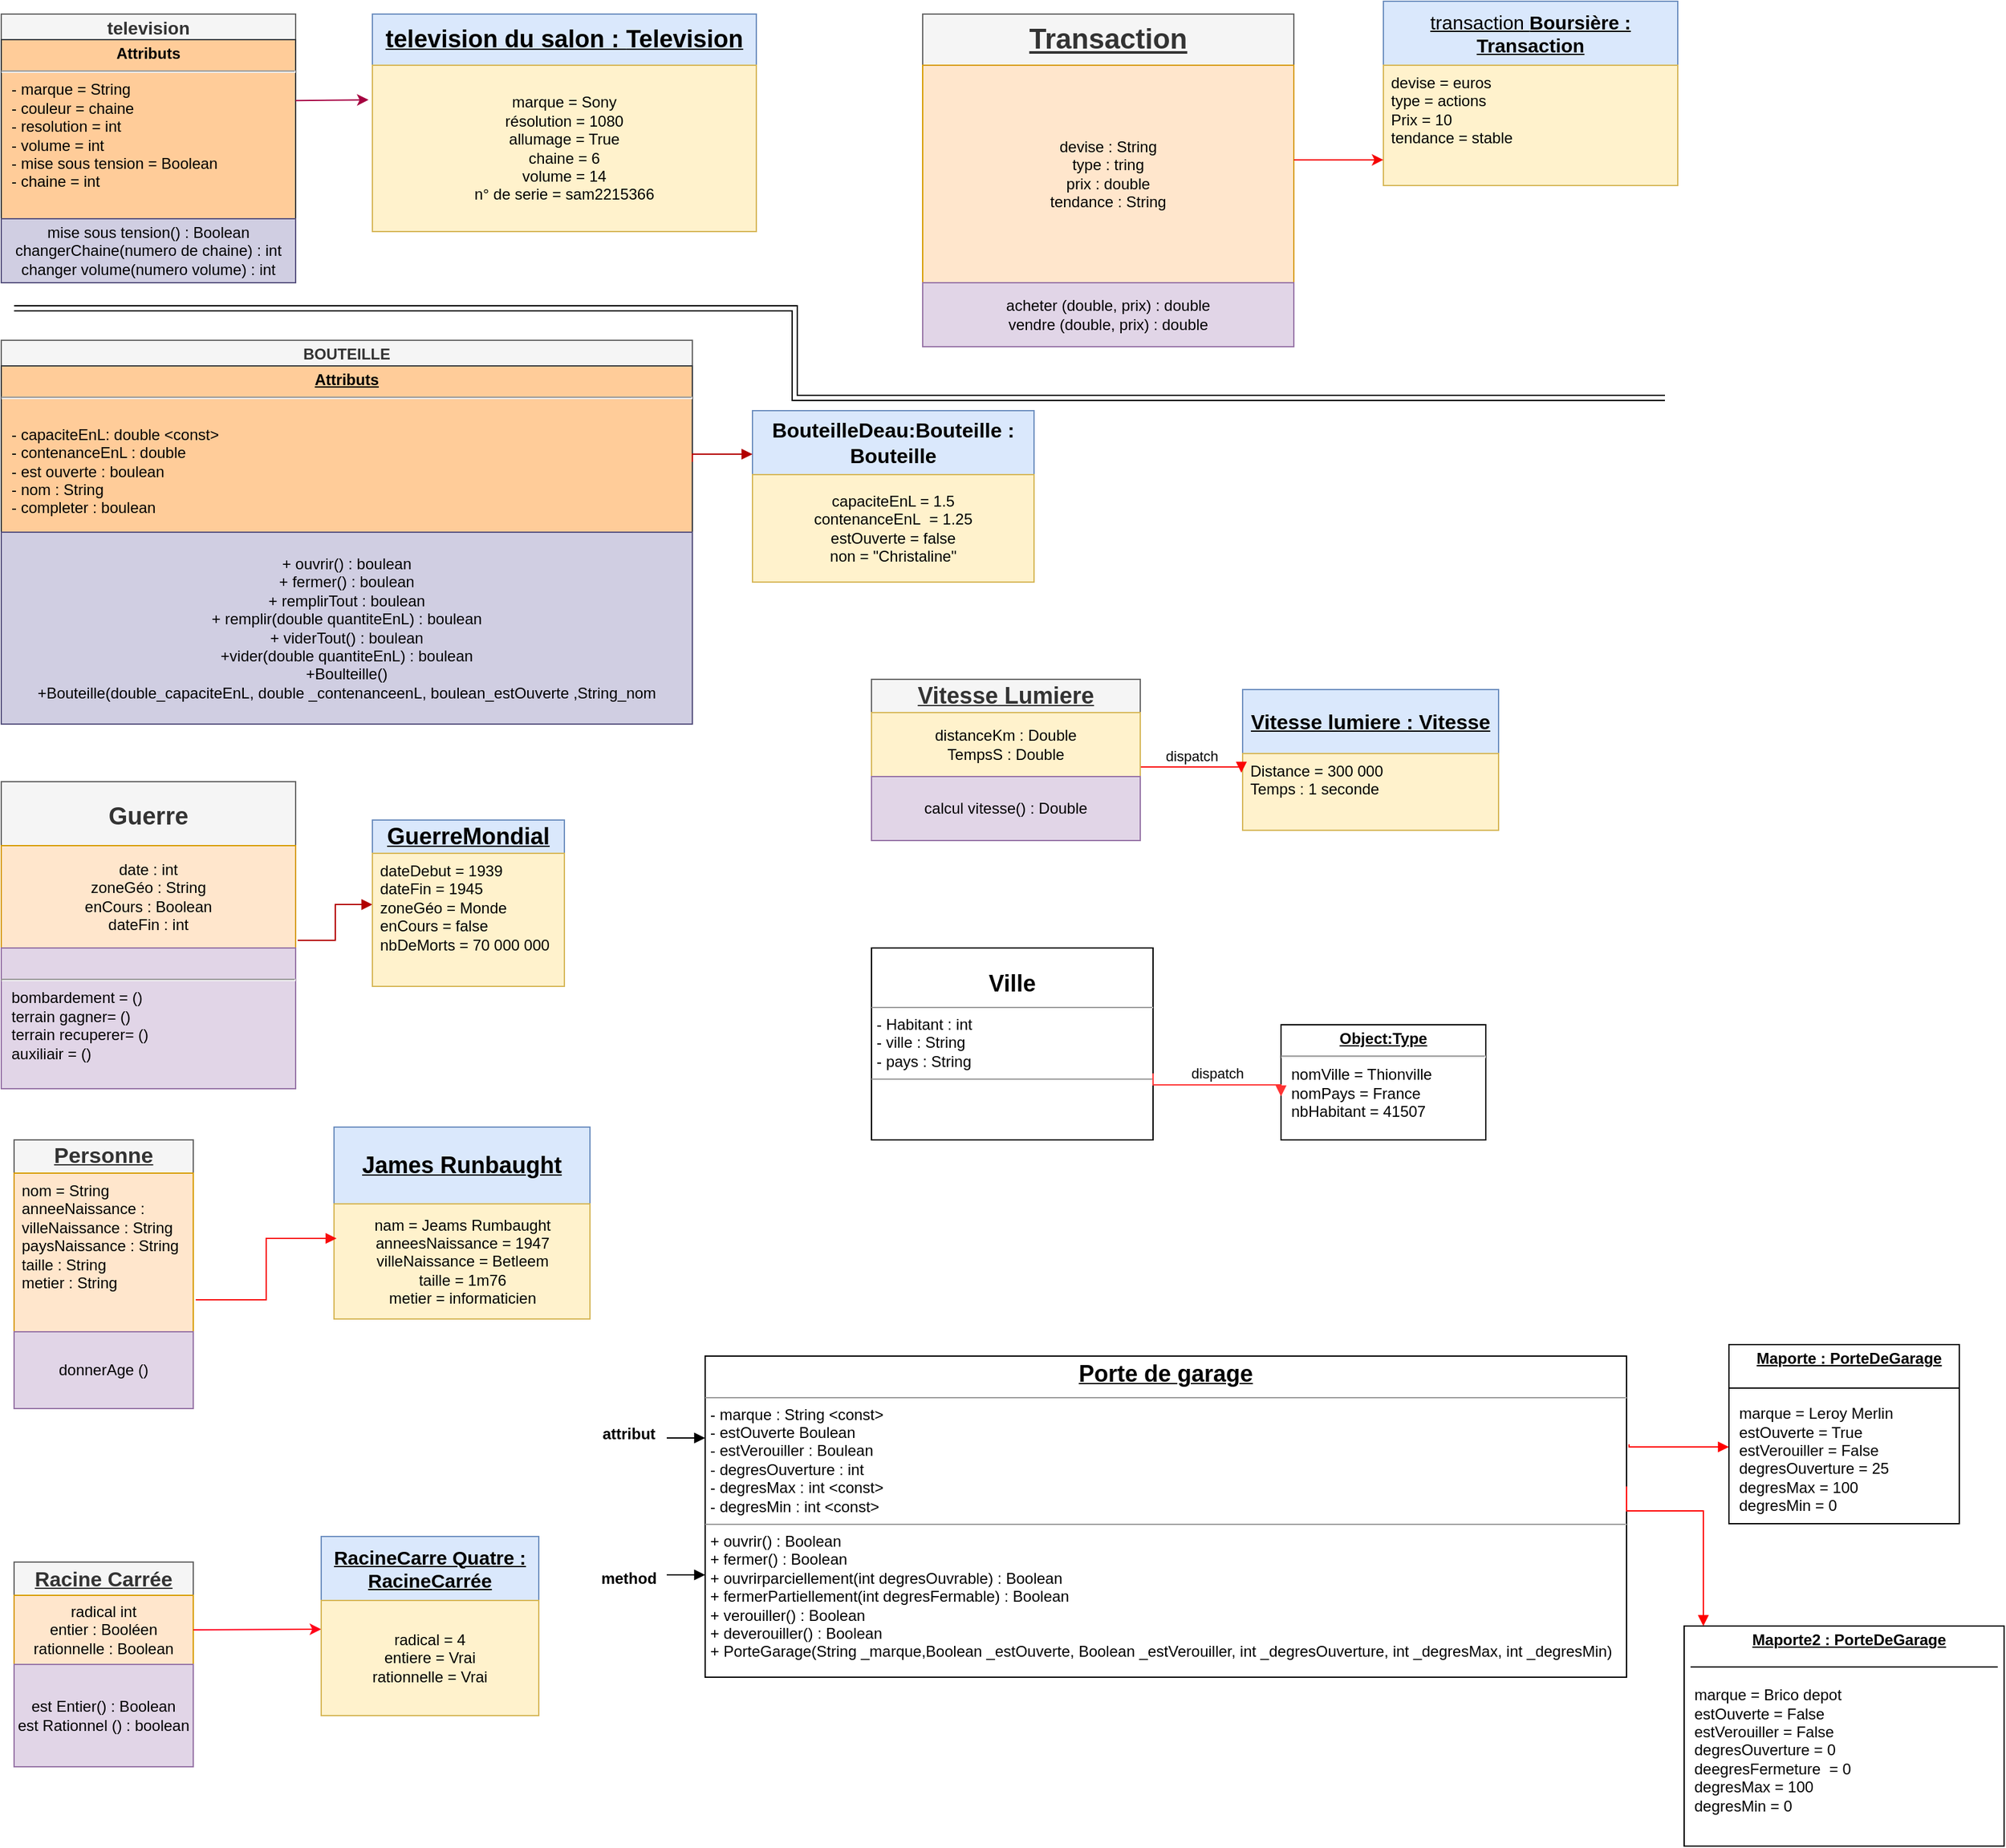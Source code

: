 <mxfile version="21.6.5" type="device">
  <diagram name="Page-1" id="oA725dngkJjNdPlK9sbK">
    <mxGraphModel dx="1674" dy="844" grid="1" gridSize="10" guides="1" tooltips="1" connect="1" arrows="1" fold="1" page="1" pageScale="1" pageWidth="827" pageHeight="1169" math="0" shadow="0">
      <root>
        <mxCell id="0" />
        <mxCell id="1" parent="0" />
        <mxCell id="n1_xiN7AYn0LMnuwzj8X-18" value="television" style="swimlane;startSize=20;horizontal=1;containerType=tree;newEdgeStyle={&quot;edgeStyle&quot;:&quot;elbowEdgeStyle&quot;,&quot;startArrow&quot;:&quot;none&quot;,&quot;endArrow&quot;:&quot;none&quot;};fillColor=#f5f5f5;fontColor=#333333;strokeColor=#666666;fontSize=14;" parent="1" vertex="1">
          <mxGeometry x="20" y="120" width="230" height="210" as="geometry" />
        </mxCell>
        <mxCell id="n1_xiN7AYn0LMnuwzj8X-33" value="&lt;p style=&quot;margin: 4px 0px 0px; text-align: center;&quot;&gt;&lt;b style=&quot;&quot;&gt;Attributs&lt;/b&gt;&lt;/p&gt;&lt;hr&gt;&lt;p style=&quot;margin:0px;margin-left:8px;&quot;&gt;- marque = String&lt;br&gt;- couleur = chaine&lt;/p&gt;&lt;p style=&quot;margin:0px;margin-left:8px;&quot;&gt;- resolution = int&lt;/p&gt;&lt;p style=&quot;margin:0px;margin-left:8px;&quot;&gt;&lt;span style=&quot;background-color: initial;&quot;&gt;- volume = int&lt;/span&gt;&lt;/p&gt;&lt;p style=&quot;margin:0px;margin-left:8px;&quot;&gt;&lt;span style=&quot;background-color: initial;&quot;&gt;- mise sous tension = Boolean&lt;/span&gt;&lt;br&gt;&lt;/p&gt;&lt;p style=&quot;margin:0px;margin-left:8px;&quot;&gt;- chaine = int&lt;/p&gt;" style="verticalAlign=top;align=left;overflow=fill;fontSize=12;fontFamily=Helvetica;html=1;whiteSpace=wrap;fillColor=#ffcc99;strokeColor=#36393d;" parent="n1_xiN7AYn0LMnuwzj8X-18" vertex="1">
          <mxGeometry y="20" width="230" height="140" as="geometry" />
        </mxCell>
        <mxCell id="n1_xiN7AYn0LMnuwzj8X-89" value="mise sous tension() : Boolean&lt;br&gt;changerChaine(numero de chaine) : int&lt;br&gt;changer volume(numero volume) : int" style="rounded=0;whiteSpace=wrap;html=1;fillColor=#d0cee2;strokeColor=#56517e;" parent="n1_xiN7AYn0LMnuwzj8X-18" vertex="1">
          <mxGeometry y="160" width="230" height="50" as="geometry" />
        </mxCell>
        <mxCell id="n1_xiN7AYn0LMnuwzj8X-39" value="BOUTEILLE" style="swimlane;startSize=20;horizontal=1;containerType=tree;newEdgeStyle={&quot;edgeStyle&quot;:&quot;elbowEdgeStyle&quot;,&quot;startArrow&quot;:&quot;none&quot;,&quot;endArrow&quot;:&quot;none&quot;};fillColor=#f5f5f5;fontColor=#333333;strokeColor=#666666;fontStyle=1" parent="1" vertex="1">
          <mxGeometry x="20" y="375" width="540" height="300" as="geometry" />
        </mxCell>
        <mxCell id="n1_xiN7AYn0LMnuwzj8X-43" value="&lt;p style=&quot;margin:0px;margin-top:4px;text-align:center;text-decoration:underline;&quot;&gt;&lt;b&gt;Attributs&lt;/b&gt;&lt;/p&gt;&lt;hr&gt;&lt;p style=&quot;margin:0px;margin-left:8px;&quot;&gt;&lt;br&gt;- capaciteEnL: double &amp;lt;const&amp;gt;&lt;br&gt;&lt;/p&gt;&lt;p style=&quot;margin:0px;margin-left:8px;&quot;&gt;- contenanceEnL : double&lt;/p&gt;&lt;p style=&quot;margin:0px;margin-left:8px;&quot;&gt;- est ouverte : boulean&lt;/p&gt;&lt;p style=&quot;margin:0px;margin-left:8px;&quot;&gt;- nom : String&lt;/p&gt;&lt;p style=&quot;margin:0px;margin-left:8px;&quot;&gt;- completer : boulean&lt;/p&gt;&lt;p style=&quot;margin:0px;margin-left:8px;&quot;&gt;&lt;br&gt;&lt;/p&gt;" style="verticalAlign=top;align=left;overflow=fill;fontSize=12;fontFamily=Helvetica;html=1;whiteSpace=wrap;fillColor=#ffcc99;strokeColor=#36393d;" parent="n1_xiN7AYn0LMnuwzj8X-39" vertex="1">
          <mxGeometry y="20" width="540" height="140" as="geometry" />
        </mxCell>
        <mxCell id="n1_xiN7AYn0LMnuwzj8X-101" value="+ ouvrir() : boulean&lt;br&gt;+ fermer() : boulean&lt;br&gt;+ remplirTout : boulean&lt;br&gt;+ remplir(double quantiteEnL) : boulean&lt;br&gt;+ viderTout() : boulean&lt;br&gt;+vider(double quantiteEnL) : boulean&lt;br&gt;+Boulteille()&lt;br&gt;+Bouteille(double_capaciteEnL, double _contenanceenL, boulean_estOuverte ,String_nom" style="html=1;whiteSpace=wrap;fillColor=#d0cee2;strokeColor=#56517e;" parent="n1_xiN7AYn0LMnuwzj8X-39" vertex="1">
          <mxGeometry y="150" width="540" height="150" as="geometry" />
        </mxCell>
        <mxCell id="n1_xiN7AYn0LMnuwzj8X-81" value="" style="endArrow=classic;html=1;rounded=0;exitX=1;exitY=0.34;exitDx=0;exitDy=0;fillColor=#d80073;strokeColor=#A50040;entryX=-0.01;entryY=0.208;entryDx=0;entryDy=0;entryPerimeter=0;exitPerimeter=0;" parent="1" source="n1_xiN7AYn0LMnuwzj8X-33" target="n1_xiN7AYn0LMnuwzj8X-83" edge="1">
          <mxGeometry width="50" height="50" relative="1" as="geometry">
            <mxPoint x="370" y="490" as="sourcePoint" />
            <mxPoint x="510" y="240" as="targetPoint" />
          </mxGeometry>
        </mxCell>
        <mxCell id="n1_xiN7AYn0LMnuwzj8X-82" value="&lt;u style=&quot;font-size: 19px;&quot;&gt;&lt;b&gt;television du salon : &lt;font style=&quot;font-size: 19px;&quot;&gt;Television&lt;/font&gt;&lt;/b&gt;&lt;/u&gt;" style="rounded=0;whiteSpace=wrap;html=1;fillColor=#dae8fc;strokeColor=#6c8ebf;" parent="1" vertex="1">
          <mxGeometry x="310" y="120" width="300" height="40" as="geometry" />
        </mxCell>
        <mxCell id="n1_xiN7AYn0LMnuwzj8X-83" value="marque = Sony&lt;br&gt;résolution = 1080&lt;br&gt;allumage = True&lt;br&gt;chaine = 6&lt;br&gt;volume = 14&lt;br&gt;n° de serie = sam2215366" style="rounded=0;whiteSpace=wrap;html=1;fillColor=#fff2cc;strokeColor=#d6b656;" parent="1" vertex="1">
          <mxGeometry x="310" y="160" width="300" height="130" as="geometry" />
        </mxCell>
        <mxCell id="n1_xiN7AYn0LMnuwzj8X-45" value="Guerre" style="swimlane;startSize=50;horizontal=1;containerType=tree;newEdgeStyle={&quot;edgeStyle&quot;:&quot;elbowEdgeStyle&quot;,&quot;startArrow&quot;:&quot;none&quot;,&quot;endArrow&quot;:&quot;none&quot;};fillColor=#f5f5f5;fontColor=#333333;strokeColor=#666666;fontSize=19;" parent="1" vertex="1">
          <mxGeometry x="20" y="720" width="230" height="210" as="geometry" />
        </mxCell>
        <mxCell id="n1_xiN7AYn0LMnuwzj8X-113" value="date : int&lt;br&gt;zoneGéo : String&lt;br&gt;enCours : Boolean&lt;br&gt;dateFin : int" style="html=1;whiteSpace=wrap;fillColor=#ffe6cc;strokeColor=#d79b00;" parent="n1_xiN7AYn0LMnuwzj8X-45" vertex="1">
          <mxGeometry y="50" width="230" height="80" as="geometry" />
        </mxCell>
        <mxCell id="n1_xiN7AYn0LMnuwzj8X-48" value="&lt;p style=&quot;margin:0px;margin-top:4px;text-align:center;text-decoration:underline;&quot;&gt;&lt;br&gt;&lt;/p&gt;&lt;hr&gt;&lt;p style=&quot;margin:0px;margin-left:8px;&quot;&gt;bombardement = ()&lt;br&gt;terrain gagner= ()&lt;br&gt;terrain recuperer= ()&lt;/p&gt;&lt;p style=&quot;margin:0px;margin-left:8px;&quot;&gt;auxiliair = ()&lt;/p&gt;" style="verticalAlign=top;align=left;overflow=fill;fontSize=12;fontFamily=Helvetica;html=1;whiteSpace=wrap;fillColor=#e1d5e7;strokeColor=#9673a6;" parent="n1_xiN7AYn0LMnuwzj8X-45" vertex="1">
          <mxGeometry y="130" width="230" height="110" as="geometry" />
        </mxCell>
        <mxCell id="n1_xiN7AYn0LMnuwzj8X-102" value="&lt;b&gt;&lt;font style=&quot;font-size: 16px;&quot;&gt;BouteilleDeau:Bouteille : Bouteille&lt;/font&gt;&lt;/b&gt;" style="swimlane;fontStyle=0;childLayout=stackLayout;horizontal=1;startSize=50;fillColor=#dae8fc;horizontalStack=0;resizeParent=1;resizeParentMax=0;resizeLast=0;collapsible=1;marginBottom=0;whiteSpace=wrap;html=1;strokeColor=#6c8ebf;" parent="1" vertex="1">
          <mxGeometry x="607" y="430" width="220" height="134" as="geometry" />
        </mxCell>
        <mxCell id="n1_xiN7AYn0LMnuwzj8X-132" value="capaciteEnL = 1.5&lt;br&gt;contenanceEnL&amp;nbsp; = 1.25&lt;br&gt;estOuverte = false&lt;br&gt;non = &quot;Christaline&quot;" style="html=1;whiteSpace=wrap;fillColor=#fff2cc;strokeColor=#d6b656;" parent="n1_xiN7AYn0LMnuwzj8X-102" vertex="1">
          <mxGeometry y="50" width="220" height="84" as="geometry" />
        </mxCell>
        <mxCell id="n1_xiN7AYn0LMnuwzj8X-106" value="" style="html=1;verticalAlign=bottom;endArrow=block;edgeStyle=elbowEdgeStyle;elbow=vertical;curved=0;rounded=0;fillColor=#e51400;strokeColor=#B20000;entryX=0;entryY=0.25;entryDx=0;entryDy=0;" parent="1" target="n1_xiN7AYn0LMnuwzj8X-102" edge="1">
          <mxGeometry width="80" relative="1" as="geometry">
            <mxPoint x="560" y="470" as="sourcePoint" />
            <mxPoint x="310" y="464.002" as="targetPoint" />
            <Array as="points">
              <mxPoint x="290" y="464" />
            </Array>
          </mxGeometry>
        </mxCell>
        <mxCell id="n1_xiN7AYn0LMnuwzj8X-114" value="" style="html=1;verticalAlign=bottom;endArrow=block;edgeStyle=elbowEdgeStyle;elbow=horizontal;curved=0;rounded=0;exitX=1.007;exitY=0.925;exitDx=0;exitDy=0;exitPerimeter=0;fillColor=#e51400;strokeColor=#B20000;entryX=0;entryY=0.385;entryDx=0;entryDy=0;entryPerimeter=0;" parent="1" source="n1_xiN7AYn0LMnuwzj8X-113" target="n1_xiN7AYn0LMnuwzj8X-117" edge="1">
          <mxGeometry width="80" relative="1" as="geometry">
            <mxPoint x="360" y="1110" as="sourcePoint" />
            <mxPoint x="420" y="1180" as="targetPoint" />
          </mxGeometry>
        </mxCell>
        <mxCell id="n1_xiN7AYn0LMnuwzj8X-116" value="&lt;b&gt;&lt;u&gt;&lt;font style=&quot;font-size: 18px;&quot;&gt;GuerreMondial&lt;/font&gt;&lt;/u&gt;&lt;/b&gt;" style="swimlane;fontStyle=0;childLayout=stackLayout;horizontal=1;startSize=26;fillColor=#dae8fc;horizontalStack=0;resizeParent=1;resizeParentMax=0;resizeLast=0;collapsible=1;marginBottom=0;whiteSpace=wrap;html=1;strokeColor=#6c8ebf;" parent="1" vertex="1">
          <mxGeometry x="310" y="750" width="150" height="130" as="geometry" />
        </mxCell>
        <mxCell id="n1_xiN7AYn0LMnuwzj8X-117" value="dateDebut = 1939&lt;br&gt;dateFin = 1945&lt;br&gt;zoneGéo = Monde&lt;br&gt;enCours = false&lt;br&gt;nbDeMorts = 70 000 000&lt;br&gt;&lt;br&gt;" style="text;strokeColor=#d6b656;fillColor=#fff2cc;align=left;verticalAlign=top;spacingLeft=4;spacingRight=4;overflow=hidden;rotatable=0;points=[[0,0.5],[1,0.5]];portConstraint=eastwest;whiteSpace=wrap;html=1;" parent="n1_xiN7AYn0LMnuwzj8X-116" vertex="1">
          <mxGeometry y="26" width="150" height="104" as="geometry" />
        </mxCell>
        <mxCell id="n1_xiN7AYn0LMnuwzj8X-120" value="&lt;u&gt;&lt;b&gt;&lt;font style=&quot;font-size: 17px;&quot;&gt;Personne&lt;/font&gt;&lt;/b&gt;&lt;/u&gt;" style="swimlane;fontStyle=0;childLayout=stackLayout;horizontal=1;startSize=26;fillColor=#f5f5f5;horizontalStack=0;resizeParent=1;resizeParentMax=0;resizeLast=0;collapsible=1;marginBottom=0;whiteSpace=wrap;html=1;strokeColor=#666666;fontColor=#333333;" parent="1" vertex="1">
          <mxGeometry x="30" y="1000" width="140" height="210" as="geometry" />
        </mxCell>
        <mxCell id="n1_xiN7AYn0LMnuwzj8X-121" value="nom = String&lt;br&gt;anneeNaissance : villeNaissance : String&lt;br&gt;paysNaissance : String&lt;br&gt;taille : String&lt;br&gt;metier : String" style="text;strokeColor=#d79b00;fillColor=#ffe6cc;align=left;verticalAlign=top;spacingLeft=4;spacingRight=4;overflow=hidden;rotatable=0;points=[[0,0.5],[1,0.5]];portConstraint=eastwest;whiteSpace=wrap;html=1;" parent="n1_xiN7AYn0LMnuwzj8X-120" vertex="1">
          <mxGeometry y="26" width="140" height="124" as="geometry" />
        </mxCell>
        <mxCell id="n1_xiN7AYn0LMnuwzj8X-125" value="donnerAge ()" style="html=1;whiteSpace=wrap;fillColor=#e1d5e7;strokeColor=#9673a6;" parent="n1_xiN7AYn0LMnuwzj8X-120" vertex="1">
          <mxGeometry y="150" width="140" height="60" as="geometry" />
        </mxCell>
        <mxCell id="n1_xiN7AYn0LMnuwzj8X-126" value="&lt;u&gt;&lt;b&gt;&lt;font style=&quot;font-size: 18px;&quot;&gt;James Runbaught&lt;/font&gt;&lt;/b&gt;&lt;/u&gt;" style="swimlane;fontStyle=0;childLayout=stackLayout;horizontal=1;startSize=60;fillColor=#dae8fc;horizontalStack=0;resizeParent=1;resizeParentMax=0;resizeLast=0;collapsible=1;marginBottom=0;whiteSpace=wrap;html=1;strokeColor=#6c8ebf;" parent="1" vertex="1">
          <mxGeometry x="280" y="990" width="200" height="150" as="geometry" />
        </mxCell>
        <mxCell id="n1_xiN7AYn0LMnuwzj8X-134" value="nam = Jeams Rumbaught&lt;br&gt;anneesNaissance = 1947&lt;br&gt;villeNaissance = Betleem&lt;br&gt;taille = 1m76&lt;br&gt;metier = informaticien" style="text;html=1;align=center;verticalAlign=middle;resizable=0;points=[];autosize=1;strokeColor=#d6b656;fillColor=#fff2cc;" parent="n1_xiN7AYn0LMnuwzj8X-126" vertex="1">
          <mxGeometry y="60" width="200" height="90" as="geometry" />
        </mxCell>
        <mxCell id="n1_xiN7AYn0LMnuwzj8X-131" value="" style="html=1;verticalAlign=bottom;endArrow=block;edgeStyle=elbowEdgeStyle;elbow=horizontal;curved=0;rounded=0;entryX=0.01;entryY=0.3;entryDx=0;entryDy=0;entryPerimeter=0;strokeColor=#f80d0d;exitX=1.014;exitY=0.798;exitDx=0;exitDy=0;exitPerimeter=0;" parent="1" source="n1_xiN7AYn0LMnuwzj8X-121" target="n1_xiN7AYn0LMnuwzj8X-134" edge="1">
          <mxGeometry width="80" relative="1" as="geometry">
            <mxPoint x="170" y="1030" as="sourcePoint" />
            <mxPoint x="497" y="955.02" as="targetPoint" />
          </mxGeometry>
        </mxCell>
        <mxCell id="TPz2-oVwaLlYZ2chKIc5-1" value="&lt;u&gt;&lt;b&gt;&lt;font style=&quot;font-size: 16px;&quot;&gt;Racine Carrée&lt;/font&gt;&lt;/b&gt;&lt;/u&gt;" style="swimlane;fontStyle=0;childLayout=stackLayout;horizontal=1;startSize=26;fillColor=#f5f5f5;horizontalStack=0;resizeParent=1;resizeParentMax=0;resizeLast=0;collapsible=1;marginBottom=0;whiteSpace=wrap;html=1;fontColor=#333333;strokeColor=#666666;" parent="1" vertex="1">
          <mxGeometry x="30" y="1330" width="140" height="80" as="geometry" />
        </mxCell>
        <mxCell id="TPz2-oVwaLlYZ2chKIc5-5" value="radical int&lt;br&gt;entier : Booléen&lt;br&gt;rationnelle : Boolean" style="html=1;whiteSpace=wrap;fillColor=#ffe6cc;strokeColor=#d79b00;" parent="TPz2-oVwaLlYZ2chKIc5-1" vertex="1">
          <mxGeometry y="26" width="140" height="54" as="geometry" />
        </mxCell>
        <mxCell id="TPz2-oVwaLlYZ2chKIc5-6" value="est Entier() : Boolean&lt;br&gt;est Rationnel () : boolean" style="html=1;whiteSpace=wrap;fillColor=#e1d5e7;strokeColor=#9673a6;" parent="1" vertex="1">
          <mxGeometry x="30" y="1410" width="140" height="80" as="geometry" />
        </mxCell>
        <mxCell id="TPz2-oVwaLlYZ2chKIc5-7" value="" style="endArrow=classic;html=1;rounded=0;exitX=1;exitY=0.5;exitDx=0;exitDy=0;strokeColor=#ff0019;entryX=0;entryY=0.25;entryDx=0;entryDy=0;" parent="1" source="TPz2-oVwaLlYZ2chKIc5-5" target="TPz2-oVwaLlYZ2chKIc5-9" edge="1">
          <mxGeometry width="50" height="50" relative="1" as="geometry">
            <mxPoint x="700" y="1050" as="sourcePoint" />
            <mxPoint x="280" y="1330" as="targetPoint" />
          </mxGeometry>
        </mxCell>
        <mxCell id="TPz2-oVwaLlYZ2chKIc5-8" value="&lt;u&gt;&lt;b&gt;&lt;font style=&quot;font-size: 15px;&quot;&gt;RacineCarre Quatre : RacineCarrée&lt;/font&gt;&lt;/b&gt;&lt;/u&gt;" style="html=1;whiteSpace=wrap;fillColor=#dae8fc;strokeColor=#6c8ebf;" parent="1" vertex="1">
          <mxGeometry x="270" y="1310" width="170" height="50" as="geometry" />
        </mxCell>
        <mxCell id="TPz2-oVwaLlYZ2chKIc5-9" value="radical = 4&lt;br&gt;entiere = Vrai&lt;br&gt;rationnelle = Vrai" style="html=1;whiteSpace=wrap;fillColor=#fff2cc;strokeColor=#d6b656;" parent="1" vertex="1">
          <mxGeometry x="270" y="1360" width="170" height="90" as="geometry" />
        </mxCell>
        <mxCell id="TPz2-oVwaLlYZ2chKIc5-11" value="&lt;font style=&quot;font-size: 22px;&quot;&gt;&lt;b&gt;&lt;u&gt;Transaction&lt;/u&gt;&lt;/b&gt;&lt;/font&gt;" style="html=1;whiteSpace=wrap;fillColor=#f5f5f5;fontColor=#333333;strokeColor=#666666;" parent="1" vertex="1">
          <mxGeometry x="740" y="120" width="290" height="40" as="geometry" />
        </mxCell>
        <mxCell id="TPz2-oVwaLlYZ2chKIc5-12" value="devise : String&lt;br&gt;type : tring&lt;br&gt;prix : double&lt;br&gt;tendance : String" style="html=1;whiteSpace=wrap;fillColor=#ffe6cc;strokeColor=#d79b00;" parent="1" vertex="1">
          <mxGeometry x="740" y="160" width="290" height="170" as="geometry" />
        </mxCell>
        <mxCell id="TPz2-oVwaLlYZ2chKIc5-13" value="acheter (double, prix) : double&lt;br&gt;vendre (double, prix) : double" style="html=1;whiteSpace=wrap;fillColor=#e1d5e7;strokeColor=#9673a6;" parent="1" vertex="1">
          <mxGeometry x="740" y="330" width="290" height="50" as="geometry" />
        </mxCell>
        <mxCell id="TPz2-oVwaLlYZ2chKIc5-14" value="&lt;font style=&quot;font-size: 15px;&quot;&gt;&lt;u&gt;transaction &lt;b&gt;Boursière : Transaction&lt;/b&gt;&lt;/u&gt;&lt;/font&gt;" style="swimlane;fontStyle=0;childLayout=stackLayout;horizontal=1;startSize=50;fillColor=#dae8fc;horizontalStack=0;resizeParent=1;resizeParentMax=0;resizeLast=0;collapsible=1;marginBottom=0;whiteSpace=wrap;html=1;strokeColor=#6c8ebf;" parent="1" vertex="1">
          <mxGeometry x="1100" y="110" width="230" height="144" as="geometry" />
        </mxCell>
        <mxCell id="TPz2-oVwaLlYZ2chKIc5-17" value="devise = euros&lt;br&gt;type = actions&lt;br&gt;Prix = 10&lt;br&gt;tendance = stable" style="text;strokeColor=#d6b656;fillColor=#fff2cc;align=left;verticalAlign=top;spacingLeft=4;spacingRight=4;overflow=hidden;rotatable=0;points=[[0,0.5],[1,0.5]];portConstraint=eastwest;whiteSpace=wrap;html=1;" parent="TPz2-oVwaLlYZ2chKIc5-14" vertex="1">
          <mxGeometry y="50" width="230" height="94" as="geometry" />
        </mxCell>
        <mxCell id="TPz2-oVwaLlYZ2chKIc5-18" value="" style="endArrow=classic;html=1;rounded=0;exitX=1;exitY=0.435;exitDx=0;exitDy=0;exitPerimeter=0;entryX=0;entryY=0.787;entryDx=0;entryDy=0;entryPerimeter=0;strokeColor=#f50505;" parent="1" source="TPz2-oVwaLlYZ2chKIc5-12" target="TPz2-oVwaLlYZ2chKIc5-17" edge="1">
          <mxGeometry width="50" height="50" relative="1" as="geometry">
            <mxPoint x="700" y="320" as="sourcePoint" />
            <mxPoint x="750" y="270" as="targetPoint" />
          </mxGeometry>
        </mxCell>
        <mxCell id="TPz2-oVwaLlYZ2chKIc5-23" value="&lt;b&gt;&lt;u&gt;&lt;font style=&quot;font-size: 16px;&quot;&gt;Vitesse lumiere : Vitesse&lt;/font&gt;&lt;/u&gt;&lt;/b&gt;" style="swimlane;fontStyle=0;childLayout=stackLayout;horizontal=1;startSize=50;fillColor=#dae8fc;horizontalStack=0;resizeParent=1;resizeParentMax=0;resizeLast=0;collapsible=1;marginBottom=0;whiteSpace=wrap;html=1;strokeColor=#6c8ebf;" parent="1" vertex="1">
          <mxGeometry x="990" y="648" width="200" height="110" as="geometry" />
        </mxCell>
        <mxCell id="TPz2-oVwaLlYZ2chKIc5-26" value="Distance = 300 000&lt;br&gt;Temps : 1 seconde" style="text;strokeColor=#d6b656;fillColor=#fff2cc;align=left;verticalAlign=top;spacingLeft=4;spacingRight=4;overflow=hidden;rotatable=0;points=[[0,0.5],[1,0.5]];portConstraint=eastwest;whiteSpace=wrap;html=1;" parent="TPz2-oVwaLlYZ2chKIc5-23" vertex="1">
          <mxGeometry y="50" width="200" height="60" as="geometry" />
        </mxCell>
        <mxCell id="TPz2-oVwaLlYZ2chKIc5-27" value="dispatch" style="html=1;verticalAlign=bottom;endArrow=block;edgeStyle=elbowEdgeStyle;elbow=vertical;curved=0;rounded=0;exitX=1;exitY=0.75;exitDx=0;exitDy=0;entryX=-0.005;entryY=0.25;entryDx=0;entryDy=0;entryPerimeter=0;strokeColor=#fa0505;" parent="1" source="TPz2-oVwaLlYZ2chKIc5-36" target="TPz2-oVwaLlYZ2chKIc5-26" edge="1">
          <mxGeometry width="80" relative="1" as="geometry">
            <mxPoint x="939.05" y="618" as="sourcePoint" />
            <mxPoint x="660" y="450" as="targetPoint" />
          </mxGeometry>
        </mxCell>
        <mxCell id="TPz2-oVwaLlYZ2chKIc5-32" value="&lt;font style=&quot;font-size: 18px;&quot;&gt;&lt;b&gt;&lt;u&gt;Vitesse Lumiere&lt;/u&gt;&lt;/b&gt;&lt;/font&gt;" style="swimlane;fontStyle=0;childLayout=stackLayout;horizontal=1;startSize=26;fillColor=#f5f5f5;horizontalStack=0;resizeParent=1;resizeParentMax=0;resizeLast=0;collapsible=1;marginBottom=0;whiteSpace=wrap;html=1;fontColor=#333333;strokeColor=#666666;" parent="1" vertex="1">
          <mxGeometry x="700" y="640" width="210" height="126" as="geometry" />
        </mxCell>
        <mxCell id="TPz2-oVwaLlYZ2chKIc5-36" value="distanceKm : Double&lt;br&gt;TempsS : Double" style="html=1;whiteSpace=wrap;fillColor=#fff2cc;strokeColor=#d6b656;" parent="TPz2-oVwaLlYZ2chKIc5-32" vertex="1">
          <mxGeometry y="26" width="210" height="50" as="geometry" />
        </mxCell>
        <mxCell id="TPz2-oVwaLlYZ2chKIc5-37" value="calcul vitesse() : Double" style="html=1;whiteSpace=wrap;fillColor=#e1d5e7;strokeColor=#9673a6;" parent="TPz2-oVwaLlYZ2chKIc5-32" vertex="1">
          <mxGeometry y="76" width="210" height="50" as="geometry" />
        </mxCell>
        <mxCell id="eD2yYOLIBL_nqwYvL8CY-1" value="" style="shape=link;html=1;rounded=0;" parent="1" edge="1">
          <mxGeometry width="100" relative="1" as="geometry">
            <mxPoint x="30" y="350" as="sourcePoint" />
            <mxPoint x="1320" y="420" as="targetPoint" />
            <Array as="points">
              <mxPoint x="640" y="350" />
              <mxPoint x="640" y="420" />
            </Array>
          </mxGeometry>
        </mxCell>
        <mxCell id="CmgJo0rc2ChCeVEgV5op-6" value="&lt;p style=&quot;margin:0px;margin-top:4px;text-align:center;&quot;&gt;&lt;br&gt;&lt;b&gt;&lt;font style=&quot;font-size: 18px;&quot;&gt;Ville&lt;/font&gt;&lt;/b&gt;&lt;/p&gt;&lt;hr size=&quot;1&quot;&gt;&lt;p style=&quot;margin:0px;margin-left:4px;&quot;&gt;- Habitant : int&lt;br&gt;- ville : String&lt;/p&gt;&lt;p style=&quot;margin:0px;margin-left:4px;&quot;&gt;- pays : String&lt;/p&gt;&lt;hr size=&quot;1&quot;&gt;&lt;p style=&quot;margin:0px;margin-left:4px;&quot;&gt;&lt;br&gt;&lt;/p&gt;" style="verticalAlign=top;align=left;overflow=fill;fontSize=12;fontFamily=Helvetica;html=1;whiteSpace=wrap;" parent="1" vertex="1">
          <mxGeometry x="700" y="850" width="220" height="150" as="geometry" />
        </mxCell>
        <mxCell id="CmgJo0rc2ChCeVEgV5op-7" value="&lt;p style=&quot;margin:0px;margin-top:4px;text-align:center;text-decoration:underline;&quot;&gt;&lt;b&gt;Object:Type&lt;/b&gt;&lt;/p&gt;&lt;hr&gt;&lt;p style=&quot;margin:0px;margin-left:8px;&quot;&gt;nomVille = Thionville&lt;br&gt;nomPays = France&lt;br&gt;nbHabitant = 41507&lt;/p&gt;" style="verticalAlign=top;align=left;overflow=fill;fontSize=12;fontFamily=Helvetica;html=1;whiteSpace=wrap;" parent="1" vertex="1">
          <mxGeometry x="1020" y="910" width="160" height="90" as="geometry" />
        </mxCell>
        <mxCell id="CmgJo0rc2ChCeVEgV5op-8" value="dispatch" style="html=1;verticalAlign=bottom;endArrow=block;edgeStyle=elbowEdgeStyle;elbow=vertical;curved=0;rounded=0;exitX=1;exitY=0.653;exitDx=0;exitDy=0;exitPerimeter=0;entryX=0;entryY=0.622;entryDx=0;entryDy=0;entryPerimeter=0;strokeColor=#FF3333;" parent="1" source="CmgJo0rc2ChCeVEgV5op-6" target="CmgJo0rc2ChCeVEgV5op-7" edge="1">
          <mxGeometry width="80" relative="1" as="geometry">
            <mxPoint x="790" y="1130" as="sourcePoint" />
            <mxPoint x="870" y="1130" as="targetPoint" />
          </mxGeometry>
        </mxCell>
        <mxCell id="CmgJo0rc2ChCeVEgV5op-13" value="&lt;p style=&quot;margin:0px;margin-top:4px;text-align:center;&quot;&gt;&lt;b&gt;&lt;u&gt;&lt;font style=&quot;font-size: 18px;&quot;&gt;Porte de garage&lt;/font&gt;&lt;/u&gt;&lt;/b&gt;&lt;/p&gt;&lt;hr size=&quot;1&quot;&gt;&lt;p style=&quot;margin:0px;margin-left:4px;&quot;&gt;- marque : String &amp;lt;const&amp;gt;&lt;/p&gt;&lt;p style=&quot;margin:0px;margin-left:4px;&quot;&gt;- estOuverte Boulean&lt;/p&gt;&lt;p style=&quot;margin:0px;margin-left:4px;&quot;&gt;- estVerouiller : Boulean&lt;/p&gt;&lt;p style=&quot;margin:0px;margin-left:4px;&quot;&gt;- degresOuverture : int&lt;/p&gt;&lt;p style=&quot;margin:0px;margin-left:4px;&quot;&gt;- degresMax : int &amp;lt;const&amp;gt;&lt;/p&gt;&lt;p style=&quot;margin:0px;margin-left:4px;&quot;&gt;- degresMin : int &amp;lt;const&amp;gt;&lt;/p&gt;&lt;hr size=&quot;1&quot;&gt;&lt;p style=&quot;margin:0px;margin-left:4px;&quot;&gt;+ ouvrir() : Boolean&lt;/p&gt;&lt;p style=&quot;margin:0px;margin-left:4px;&quot;&gt;+ fermer() : Boolean&lt;/p&gt;&lt;p style=&quot;margin:0px;margin-left:4px;&quot;&gt;+ ouvrirparciellement(int degresOuvrable) : Boolean&lt;/p&gt;&lt;p style=&quot;margin:0px;margin-left:4px;&quot;&gt;+ fermerPartiellement(int degresFermable) : Boolean&lt;/p&gt;&lt;p style=&quot;margin:0px;margin-left:4px;&quot;&gt;+ verouiller() : Boolean&lt;/p&gt;&lt;p style=&quot;margin:0px;margin-left:4px;&quot;&gt;+ deverouiller() : Boolean&lt;/p&gt;&lt;p style=&quot;margin:0px;margin-left:4px;&quot;&gt;+ PorteGarage(String _marque,Boolean _estOuverte, Boolean _estVerouiller, int _degresOuverture, int _degresMax, int _degresMin)&lt;/p&gt;&lt;p style=&quot;margin:0px;margin-left:4px;&quot;&gt;&lt;br&gt;&lt;/p&gt;" style="verticalAlign=top;align=left;overflow=fill;fontSize=12;fontFamily=Helvetica;html=1;whiteSpace=wrap;" parent="1" vertex="1">
          <mxGeometry x="570" y="1169" width="720" height="251" as="geometry" />
        </mxCell>
        <mxCell id="CmgJo0rc2ChCeVEgV5op-14" value="attribut" style="text;align=center;fontStyle=1;verticalAlign=middle;spacingLeft=3;spacingRight=3;strokeColor=none;rotatable=0;points=[[0,0.5],[1,0.5]];portConstraint=eastwest;html=1;" parent="1" vertex="1">
          <mxGeometry x="470" y="1217" width="80" height="26" as="geometry" />
        </mxCell>
        <mxCell id="CmgJo0rc2ChCeVEgV5op-15" value="method" style="text;align=center;fontStyle=1;verticalAlign=middle;spacingLeft=3;spacingRight=3;strokeColor=none;rotatable=0;points=[[0,0.5],[1,0.5]];portConstraint=eastwest;html=1;" parent="1" vertex="1">
          <mxGeometry x="470" y="1330" width="80" height="26" as="geometry" />
        </mxCell>
        <mxCell id="CmgJo0rc2ChCeVEgV5op-16" value="" style="html=1;verticalAlign=bottom;endArrow=block;edgeStyle=elbowEdgeStyle;elbow=vertical;curved=0;rounded=0;" parent="1" edge="1">
          <mxGeometry width="80" relative="1" as="geometry">
            <mxPoint x="540" y="1233" as="sourcePoint" />
            <mxPoint x="570" y="1232.5" as="targetPoint" />
          </mxGeometry>
        </mxCell>
        <mxCell id="CmgJo0rc2ChCeVEgV5op-17" style="edgeStyle=orthogonalEdgeStyle;rounded=0;orthogonalLoop=1;jettySize=auto;html=1;exitX=1;exitY=0.5;exitDx=0;exitDy=0;" parent="1" source="CmgJo0rc2ChCeVEgV5op-14" target="CmgJo0rc2ChCeVEgV5op-14" edge="1">
          <mxGeometry relative="1" as="geometry" />
        </mxCell>
        <mxCell id="CmgJo0rc2ChCeVEgV5op-18" value="" style="html=1;verticalAlign=bottom;endArrow=block;edgeStyle=elbowEdgeStyle;elbow=vertical;curved=0;rounded=0;" parent="1" edge="1">
          <mxGeometry width="80" relative="1" as="geometry">
            <mxPoint x="540" y="1340" as="sourcePoint" />
            <mxPoint x="570" y="1340" as="targetPoint" />
            <mxPoint as="offset" />
          </mxGeometry>
        </mxCell>
        <mxCell id="CmgJo0rc2ChCeVEgV5op-20" value="&lt;p style=&quot;margin: 4px 0px 0px; text-align: center;&quot;&gt;&lt;/p&gt;&lt;p style=&quot;text-align: center; margin: 0px 0px 0px 8px;&quot;&gt;&lt;b&gt;&lt;u&gt;Maporte : PorteDeGarage&lt;/u&gt;&lt;/b&gt;&lt;/p&gt;&lt;p style=&quot;text-align: center; margin: 0px 0px 0px 8px;&quot;&gt;&lt;br&gt;&lt;/p&gt;&lt;p style=&quot;margin:0px;margin-left:8px;&quot;&gt;&lt;br&gt;&lt;/p&gt;&lt;p style=&quot;margin:0px;margin-left:8px;&quot;&gt;marque = Leroy Merlin estOuverte = True&lt;/p&gt;&lt;p style=&quot;margin:0px;margin-left:8px;&quot;&gt;estVerouiller = False&lt;/p&gt;&lt;p style=&quot;margin:0px;margin-left:8px;&quot;&gt;degresOuverture = 25&lt;/p&gt;&lt;p style=&quot;margin:0px;margin-left:8px;&quot;&gt;degresMax = 100&lt;/p&gt;&lt;p style=&quot;margin:0px;margin-left:8px;&quot;&gt;degresMin = 0&lt;/p&gt;" style="verticalAlign=top;align=left;overflow=fill;fontSize=12;fontFamily=Helvetica;html=1;whiteSpace=wrap;" parent="1" vertex="1">
          <mxGeometry x="1370" y="1160" width="180" height="140" as="geometry" />
        </mxCell>
        <mxCell id="CmgJo0rc2ChCeVEgV5op-21" value="&lt;p style=&quot;margin:0px;margin-top:4px;text-align:center;text-decoration:underline;&quot;&gt;&lt;/p&gt;&lt;p style=&quot;text-align: center; margin: 0px 0px 0px 8px;&quot;&gt;&lt;b&gt;&lt;u&gt;Maporte2 : PorteDeGarage&lt;/u&gt;&lt;/b&gt;&lt;/p&gt;&lt;p style=&quot;text-align: center; margin: 0px 0px 0px 8px;&quot;&gt;&lt;br&gt;&lt;/p&gt;&lt;p style=&quot;margin:0px;margin-left:8px;&quot;&gt;&lt;br&gt;&lt;/p&gt;&lt;p style=&quot;margin:0px;margin-left:8px;&quot;&gt;marque = Brico depot&lt;/p&gt;&lt;p style=&quot;margin:0px;margin-left:8px;&quot;&gt;estOuverte = False&lt;/p&gt;&lt;p style=&quot;margin:0px;margin-left:8px;&quot;&gt;estVerouiller = False&lt;/p&gt;&lt;p style=&quot;margin:0px;margin-left:8px;&quot;&gt;degresOuverture = 0&lt;/p&gt;&lt;p style=&quot;margin:0px;margin-left:8px;&quot;&gt;deegresFermeture&amp;nbsp; = 0&lt;/p&gt;&lt;p style=&quot;margin:0px;margin-left:8px;&quot;&gt;degresMax = 100&lt;/p&gt;&lt;p style=&quot;margin:0px;margin-left:8px;&quot;&gt;degresMin = 0&lt;br&gt;&lt;br&gt;&lt;/p&gt;" style="verticalAlign=top;align=left;overflow=fill;fontSize=12;fontFamily=Helvetica;html=1;whiteSpace=wrap;" parent="1" vertex="1">
          <mxGeometry x="1335" y="1380" width="250" height="172" as="geometry" />
        </mxCell>
        <mxCell id="CmgJo0rc2ChCeVEgV5op-22" value="" style="line;strokeWidth=1;fillColor=none;align=left;verticalAlign=middle;spacingTop=-1;spacingLeft=3;spacingRight=3;rotatable=0;labelPosition=right;points=[];portConstraint=eastwest;strokeColor=inherit;" parent="1" vertex="1">
          <mxGeometry x="1370" y="1190" width="180" height="8" as="geometry" />
        </mxCell>
        <mxCell id="CmgJo0rc2ChCeVEgV5op-24" value="" style="line;strokeWidth=1;fillColor=none;align=left;verticalAlign=middle;spacingTop=-1;spacingLeft=3;spacingRight=3;rotatable=0;labelPosition=right;points=[];portConstraint=eastwest;strokeColor=inherit;" parent="1" vertex="1">
          <mxGeometry x="1340" y="1410" width="240" height="4" as="geometry" />
        </mxCell>
        <mxCell id="CmgJo0rc2ChCeVEgV5op-25" value="" style="html=1;verticalAlign=bottom;endArrow=block;edgeStyle=elbowEdgeStyle;elbow=vertical;curved=0;rounded=0;strokeColor=#FF0000;" parent="1" edge="1">
          <mxGeometry width="80" relative="1" as="geometry">
            <mxPoint x="1292" y="1238" as="sourcePoint" />
            <mxPoint x="1370" y="1240" as="targetPoint" />
            <Array as="points">
              <mxPoint x="1330" y="1240" />
            </Array>
          </mxGeometry>
        </mxCell>
        <mxCell id="CmgJo0rc2ChCeVEgV5op-26" value="" style="html=1;verticalAlign=bottom;endArrow=block;edgeStyle=elbowEdgeStyle;elbow=vertical;curved=0;rounded=0;strokeColor=#FF0000;exitX=1;exitY=0.406;exitDx=0;exitDy=0;exitPerimeter=0;" parent="1" edge="1" source="CmgJo0rc2ChCeVEgV5op-13">
          <mxGeometry x="1" y="-137" width="80" relative="1" as="geometry">
            <mxPoint x="1280.0" y="1270.96" as="sourcePoint" />
            <mxPoint x="1350" y="1380" as="targetPoint" />
            <Array as="points">
              <mxPoint x="1330" y="1290" />
            </Array>
            <mxPoint x="98" y="131" as="offset" />
          </mxGeometry>
        </mxCell>
      </root>
    </mxGraphModel>
  </diagram>
</mxfile>
